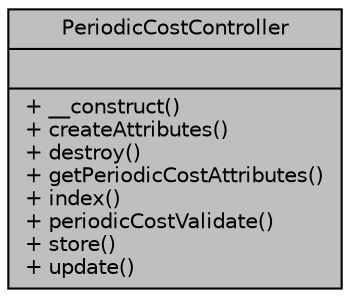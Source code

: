 digraph "PeriodicCostController"
{
 // LATEX_PDF_SIZE
  bgcolor="transparent";
  edge [fontname="Helvetica",fontsize="10",labelfontname="Helvetica",labelfontsize="10"];
  node [fontname="Helvetica",fontsize="10",shape=record];
  Node1 [label="{PeriodicCostController\n||+ __construct()\l+ createAttributes()\l+ destroy()\l+ getPeriodicCostAttributes()\l+ index()\l+ periodicCostValidate()\l+ store()\l+ update()\l}",height=0.2,width=0.4,color="black", fillcolor="grey75", style="filled", fontcolor="black",tooltip="Gestiona información de Costos fijos."];
}
